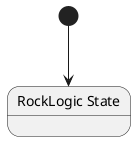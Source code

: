 @startuml RockLogic
state "RockLogic State" as GodotPlayground_Rocks_RockLogic_State
[*] --> GodotPlayground_Rocks_RockLogic_State
@enduml